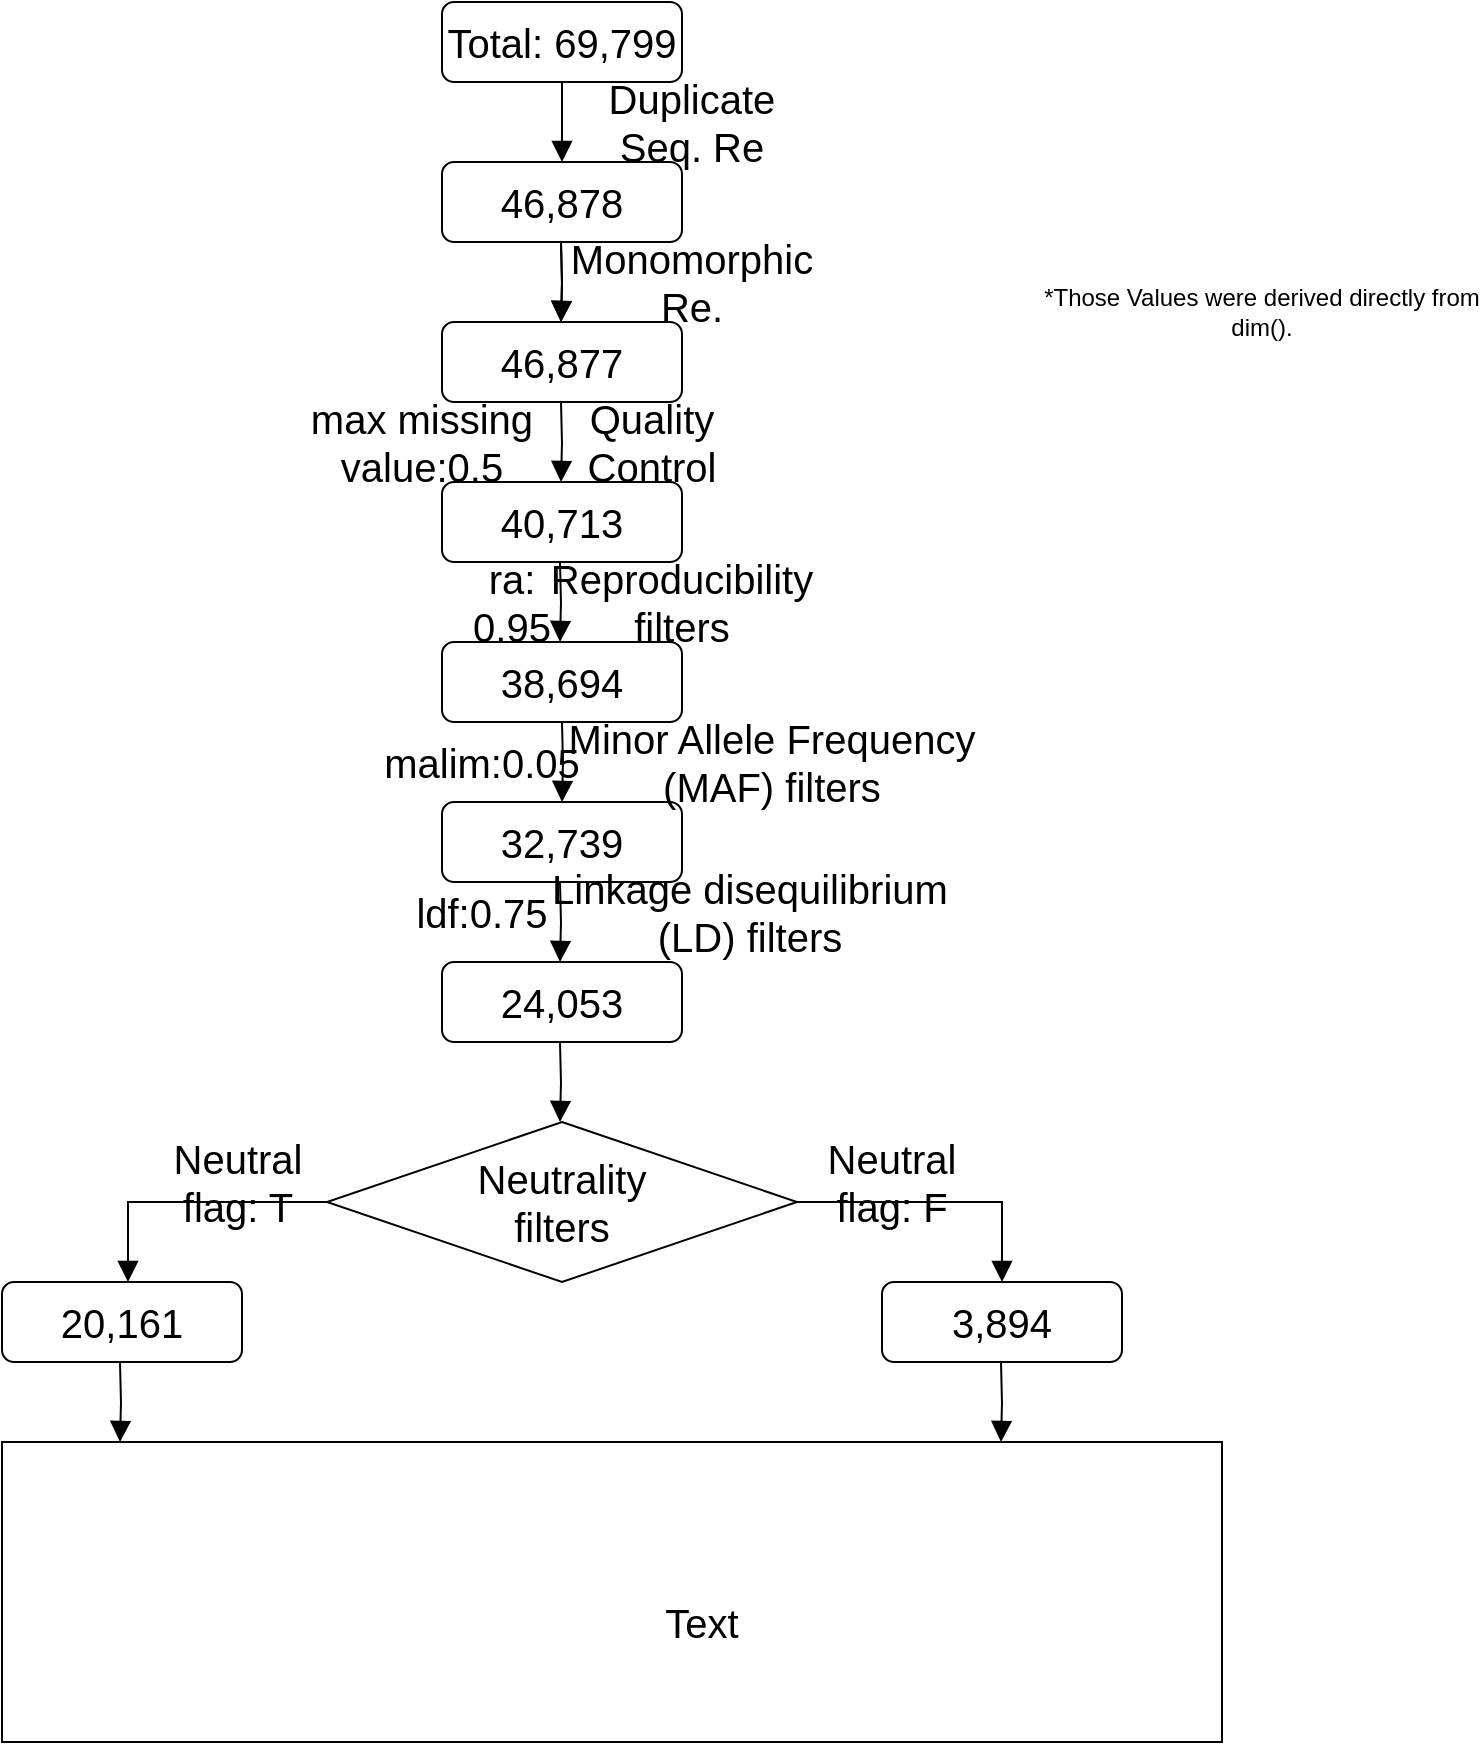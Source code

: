 <mxfile version="13.9.9" type="device"><diagram id="C5RBs43oDa-KdzZeNtuy" name="Page-1"><mxGraphModel dx="1913" dy="806" grid="1" gridSize="10" guides="1" tooltips="1" connect="1" arrows="1" fold="1" page="1" pageScale="1" pageWidth="827" pageHeight="1169" math="0" shadow="0"><root><mxCell id="WIyWlLk6GJQsqaUBKTNV-0"/><mxCell id="WIyWlLk6GJQsqaUBKTNV-1" parent="WIyWlLk6GJQsqaUBKTNV-0"/><mxCell id="WIyWlLk6GJQsqaUBKTNV-2" value="" style="rounded=0;html=1;jettySize=auto;orthogonalLoop=1;fontSize=20;endArrow=block;endFill=1;endSize=8;strokeWidth=1;shadow=0;labelBackgroundColor=none;edgeStyle=orthogonalEdgeStyle;entryX=0.5;entryY=0;entryDx=0;entryDy=0;" parent="WIyWlLk6GJQsqaUBKTNV-1" source="WIyWlLk6GJQsqaUBKTNV-3" target="4GcOS0wBxFmxk4r2aowV-0" edge="1"><mxGeometry relative="1" as="geometry"><mxPoint x="220" y="170" as="targetPoint"/></mxGeometry></mxCell><mxCell id="WIyWlLk6GJQsqaUBKTNV-3" value="Total: 69,799" style="rounded=1;whiteSpace=wrap;html=1;fontSize=20;glass=0;strokeWidth=1;shadow=0;" parent="WIyWlLk6GJQsqaUBKTNV-1" vertex="1"><mxGeometry x="160" y="80" width="120" height="40" as="geometry"/></mxCell><mxCell id="WIyWlLk6GJQsqaUBKTNV-11" value="46,877" style="rounded=1;whiteSpace=wrap;html=1;fontSize=20;glass=0;strokeWidth=1;shadow=0;" parent="WIyWlLk6GJQsqaUBKTNV-1" vertex="1"><mxGeometry x="160" y="240" width="120" height="40" as="geometry"/></mxCell><mxCell id="4GcOS0wBxFmxk4r2aowV-0" value="46,878" style="rounded=1;whiteSpace=wrap;html=1;strokeWidth=1;fontSize=20;" parent="WIyWlLk6GJQsqaUBKTNV-1" vertex="1"><mxGeometry x="160" y="160" width="120" height="40" as="geometry"/></mxCell><mxCell id="4GcOS0wBxFmxk4r2aowV-1" value="Duplicate Seq. Re" style="text;html=1;strokeColor=none;fillColor=none;align=center;verticalAlign=middle;whiteSpace=wrap;rounded=0;strokeWidth=1;fontSize=20;" parent="WIyWlLk6GJQsqaUBKTNV-1" vertex="1"><mxGeometry x="230" y="130" width="110" height="20" as="geometry"/></mxCell><mxCell id="4GcOS0wBxFmxk4r2aowV-8" value="" style="rounded=0;html=1;jettySize=auto;orthogonalLoop=1;fontSize=20;endArrow=block;endFill=1;endSize=8;strokeWidth=1;shadow=0;labelBackgroundColor=none;edgeStyle=orthogonalEdgeStyle;entryX=0.5;entryY=0;entryDx=0;entryDy=0;" parent="WIyWlLk6GJQsqaUBKTNV-1" edge="1"><mxGeometry relative="1" as="geometry"><mxPoint x="219.5" y="200" as="sourcePoint"/><mxPoint x="219.5" y="240" as="targetPoint"/></mxGeometry></mxCell><mxCell id="4GcOS0wBxFmxk4r2aowV-10" value="Monomorphic Re." style="text;html=1;strokeColor=none;fillColor=none;align=center;verticalAlign=middle;whiteSpace=wrap;rounded=0;strokeWidth=1;fontSize=20;" parent="WIyWlLk6GJQsqaUBKTNV-1" vertex="1"><mxGeometry x="230" y="210" width="110" height="20" as="geometry"/></mxCell><mxCell id="4GcOS0wBxFmxk4r2aowV-12" value="" style="rounded=0;html=1;jettySize=auto;orthogonalLoop=1;fontSize=20;endArrow=block;endFill=1;endSize=8;strokeWidth=1;shadow=0;labelBackgroundColor=none;edgeStyle=orthogonalEdgeStyle;entryX=0.5;entryY=0;entryDx=0;entryDy=0;" parent="WIyWlLk6GJQsqaUBKTNV-1" edge="1"><mxGeometry relative="1" as="geometry"><mxPoint x="219.5" y="200" as="sourcePoint"/><mxPoint x="219.5" y="240" as="targetPoint"/></mxGeometry></mxCell><mxCell id="4GcOS0wBxFmxk4r2aowV-13" value="" style="rounded=0;html=1;jettySize=auto;orthogonalLoop=1;fontSize=20;endArrow=block;endFill=1;endSize=8;strokeWidth=1;shadow=0;labelBackgroundColor=none;edgeStyle=orthogonalEdgeStyle;entryX=0.5;entryY=0;entryDx=0;entryDy=0;" parent="WIyWlLk6GJQsqaUBKTNV-1" edge="1"><mxGeometry relative="1" as="geometry"><mxPoint x="219.5" y="280" as="sourcePoint"/><mxPoint x="219.5" y="320" as="targetPoint"/></mxGeometry></mxCell><mxCell id="4GcOS0wBxFmxk4r2aowV-15" value="" style="rounded=0;html=1;jettySize=auto;orthogonalLoop=1;fontSize=20;endArrow=block;endFill=1;endSize=8;strokeWidth=1;shadow=0;labelBackgroundColor=none;edgeStyle=orthogonalEdgeStyle;entryX=0.5;entryY=0;entryDx=0;entryDy=0;" parent="WIyWlLk6GJQsqaUBKTNV-1" edge="1"><mxGeometry relative="1" as="geometry"><mxPoint x="219" y="360" as="sourcePoint"/><mxPoint x="219" y="400" as="targetPoint"/></mxGeometry></mxCell><mxCell id="4GcOS0wBxFmxk4r2aowV-16" value="" style="rounded=0;html=1;jettySize=auto;orthogonalLoop=1;fontSize=20;endArrow=block;endFill=1;endSize=8;strokeWidth=1;shadow=0;labelBackgroundColor=none;edgeStyle=orthogonalEdgeStyle;" parent="WIyWlLk6GJQsqaUBKTNV-1" edge="1"><mxGeometry relative="1" as="geometry"><mxPoint x="220" y="440" as="sourcePoint"/><mxPoint x="220" y="480" as="targetPoint"/></mxGeometry></mxCell><mxCell id="4GcOS0wBxFmxk4r2aowV-17" value="" style="rounded=0;html=1;jettySize=auto;orthogonalLoop=1;fontSize=20;endArrow=block;endFill=1;endSize=8;strokeWidth=1;shadow=0;labelBackgroundColor=none;edgeStyle=orthogonalEdgeStyle;entryX=0.5;entryY=0;entryDx=0;entryDy=0;" parent="WIyWlLk6GJQsqaUBKTNV-1" edge="1"><mxGeometry relative="1" as="geometry"><mxPoint x="219" y="520" as="sourcePoint"/><mxPoint x="219" y="560" as="targetPoint"/></mxGeometry></mxCell><mxCell id="4GcOS0wBxFmxk4r2aowV-18" value="" style="rounded=0;html=1;jettySize=auto;orthogonalLoop=1;fontSize=20;endArrow=block;endFill=1;endSize=8;strokeWidth=1;shadow=0;labelBackgroundColor=none;edgeStyle=orthogonalEdgeStyle;entryX=0.5;entryY=0;entryDx=0;entryDy=0;" parent="WIyWlLk6GJQsqaUBKTNV-1" edge="1"><mxGeometry relative="1" as="geometry"><mxPoint x="219" y="600" as="sourcePoint"/><mxPoint x="219" y="640" as="targetPoint"/></mxGeometry></mxCell><mxCell id="4GcOS0wBxFmxk4r2aowV-19" value="40,713" style="rounded=1;whiteSpace=wrap;html=1;fontSize=20;glass=0;strokeWidth=1;shadow=0;" parent="WIyWlLk6GJQsqaUBKTNV-1" vertex="1"><mxGeometry x="160" y="320" width="120" height="40" as="geometry"/></mxCell><mxCell id="4GcOS0wBxFmxk4r2aowV-20" value="Quality Control" style="text;html=1;strokeColor=none;fillColor=none;align=center;verticalAlign=middle;whiteSpace=wrap;rounded=0;strokeWidth=1;fontSize=20;" parent="WIyWlLk6GJQsqaUBKTNV-1" vertex="1"><mxGeometry x="210" y="290" width="110" height="20" as="geometry"/></mxCell><mxCell id="4GcOS0wBxFmxk4r2aowV-21" value="" style="rhombus;whiteSpace=wrap;html=1;strokeWidth=1;fontSize=20;" parent="WIyWlLk6GJQsqaUBKTNV-1" vertex="1"><mxGeometry x="102.5" y="640" width="235" height="80" as="geometry"/></mxCell><mxCell id="4GcOS0wBxFmxk4r2aowV-22" value="max missing value:0.5" style="text;html=1;strokeColor=none;fillColor=none;align=center;verticalAlign=middle;whiteSpace=wrap;rounded=0;strokeWidth=1;fontSize=20;" parent="WIyWlLk6GJQsqaUBKTNV-1" vertex="1"><mxGeometry x="80" y="290" width="140" height="20" as="geometry"/></mxCell><mxCell id="4GcOS0wBxFmxk4r2aowV-24" value="Reproducibility filters" style="text;html=1;strokeColor=none;fillColor=none;align=center;verticalAlign=middle;whiteSpace=wrap;rounded=0;strokeWidth=1;fontSize=20;" parent="WIyWlLk6GJQsqaUBKTNV-1" vertex="1"><mxGeometry x="220" y="370" width="120" height="20" as="geometry"/></mxCell><mxCell id="4GcOS0wBxFmxk4r2aowV-25" value="ra: 0.95" style="text;html=1;strokeColor=none;fillColor=none;align=center;verticalAlign=middle;whiteSpace=wrap;rounded=0;strokeWidth=1;fontSize=20;" parent="WIyWlLk6GJQsqaUBKTNV-1" vertex="1"><mxGeometry x="170" y="370" width="50" height="20" as="geometry"/></mxCell><mxCell id="4GcOS0wBxFmxk4r2aowV-26" value="38,694" style="rounded=1;whiteSpace=wrap;html=1;fontSize=20;glass=0;strokeWidth=1;shadow=0;" parent="WIyWlLk6GJQsqaUBKTNV-1" vertex="1"><mxGeometry x="160" y="400" width="120" height="40" as="geometry"/></mxCell><mxCell id="4GcOS0wBxFmxk4r2aowV-27" value="32,739" style="rounded=1;whiteSpace=wrap;html=1;fontSize=20;glass=0;strokeWidth=1;shadow=0;" parent="WIyWlLk6GJQsqaUBKTNV-1" vertex="1"><mxGeometry x="160" y="480" width="120" height="40" as="geometry"/></mxCell><mxCell id="4GcOS0wBxFmxk4r2aowV-28" value="Minor Allele Frequency (MAF) filters" style="text;html=1;strokeColor=none;fillColor=none;align=center;verticalAlign=middle;whiteSpace=wrap;rounded=0;strokeWidth=1;fontSize=20;" parent="WIyWlLk6GJQsqaUBKTNV-1" vertex="1"><mxGeometry x="220" y="450" width="210" height="20" as="geometry"/></mxCell><mxCell id="4GcOS0wBxFmxk4r2aowV-29" value="malim:0.05" style="text;html=1;strokeColor=none;fillColor=none;align=center;verticalAlign=middle;whiteSpace=wrap;rounded=0;strokeWidth=1;fontSize=20;" parent="WIyWlLk6GJQsqaUBKTNV-1" vertex="1"><mxGeometry x="140" y="450" width="80" height="20" as="geometry"/></mxCell><mxCell id="4GcOS0wBxFmxk4r2aowV-30" value="" style="rounded=0;html=1;jettySize=auto;orthogonalLoop=1;fontSize=20;endArrow=block;endFill=1;endSize=8;strokeWidth=1;shadow=0;labelBackgroundColor=none;edgeStyle=orthogonalEdgeStyle;" parent="WIyWlLk6GJQsqaUBKTNV-1" edge="1"><mxGeometry relative="1" as="geometry"><mxPoint x="102.5" y="680" as="sourcePoint"/><mxPoint x="3" y="720" as="targetPoint"/><Array as="points"><mxPoint x="3" y="680"/></Array></mxGeometry></mxCell><mxCell id="4GcOS0wBxFmxk4r2aowV-32" value="" style="rounded=0;html=1;jettySize=auto;orthogonalLoop=1;fontSize=20;endArrow=block;endFill=1;endSize=8;strokeWidth=1;shadow=0;labelBackgroundColor=none;edgeStyle=orthogonalEdgeStyle;" parent="WIyWlLk6GJQsqaUBKTNV-1" source="4GcOS0wBxFmxk4r2aowV-21" edge="1"><mxGeometry relative="1" as="geometry"><mxPoint x="450" y="720" as="sourcePoint"/><mxPoint x="440" y="720" as="targetPoint"/><Array as="points"><mxPoint x="440" y="680"/></Array></mxGeometry></mxCell><mxCell id="4GcOS0wBxFmxk4r2aowV-33" value="" style="rounded=0;html=1;jettySize=auto;orthogonalLoop=1;fontSize=20;endArrow=block;endFill=1;endSize=8;strokeWidth=1;shadow=0;labelBackgroundColor=none;edgeStyle=orthogonalEdgeStyle;entryX=0.5;entryY=0;entryDx=0;entryDy=0;" parent="WIyWlLk6GJQsqaUBKTNV-1" edge="1"><mxGeometry relative="1" as="geometry"><mxPoint x="439.5" y="760" as="sourcePoint"/><mxPoint x="439.5" y="800" as="targetPoint"/></mxGeometry></mxCell><mxCell id="4GcOS0wBxFmxk4r2aowV-34" value="" style="rounded=0;html=1;jettySize=auto;orthogonalLoop=1;fontSize=20;endArrow=block;endFill=1;endSize=8;strokeWidth=1;shadow=0;labelBackgroundColor=none;edgeStyle=orthogonalEdgeStyle;entryX=0.5;entryY=0;entryDx=0;entryDy=0;" parent="WIyWlLk6GJQsqaUBKTNV-1" edge="1"><mxGeometry relative="1" as="geometry"><mxPoint x="-1" y="760" as="sourcePoint"/><mxPoint x="-1" y="800" as="targetPoint"/></mxGeometry></mxCell><mxCell id="4GcOS0wBxFmxk4r2aowV-35" value="Linkage disequilibrium (LD) filters" style="text;html=1;strokeColor=none;fillColor=none;align=center;verticalAlign=middle;whiteSpace=wrap;rounded=0;strokeWidth=1;fontSize=20;" parent="WIyWlLk6GJQsqaUBKTNV-1" vertex="1"><mxGeometry x="214" y="510" width="200" height="50" as="geometry"/></mxCell><mxCell id="4GcOS0wBxFmxk4r2aowV-36" value="24,053" style="rounded=1;whiteSpace=wrap;html=1;fontSize=20;glass=0;strokeWidth=1;shadow=0;" parent="WIyWlLk6GJQsqaUBKTNV-1" vertex="1"><mxGeometry x="160" y="560" width="120" height="40" as="geometry"/></mxCell><mxCell id="4GcOS0wBxFmxk4r2aowV-37" value="ldf:0.75" style="text;html=1;strokeColor=none;fillColor=none;align=center;verticalAlign=middle;whiteSpace=wrap;rounded=0;strokeWidth=1;fontSize=20;" parent="WIyWlLk6GJQsqaUBKTNV-1" vertex="1"><mxGeometry x="140" y="525" width="80" height="20" as="geometry"/></mxCell><mxCell id="4GcOS0wBxFmxk4r2aowV-41" value="Neutrality filters" style="text;html=1;strokeColor=none;fillColor=none;align=center;verticalAlign=middle;whiteSpace=wrap;rounded=0;strokeWidth=1;fontSize=20;" parent="WIyWlLk6GJQsqaUBKTNV-1" vertex="1"><mxGeometry x="165" y="665" width="110" height="30" as="geometry"/></mxCell><mxCell id="4GcOS0wBxFmxk4r2aowV-42" value="Neutral flag: T" style="text;html=1;strokeColor=none;fillColor=none;align=center;verticalAlign=middle;whiteSpace=wrap;rounded=0;strokeWidth=1;fontSize=20;" parent="WIyWlLk6GJQsqaUBKTNV-1" vertex="1"><mxGeometry x="12.5" y="660" width="90" height="20" as="geometry"/></mxCell><mxCell id="4GcOS0wBxFmxk4r2aowV-44" value="Neutral flag: F" style="text;html=1;strokeColor=none;fillColor=none;align=center;verticalAlign=middle;whiteSpace=wrap;rounded=0;strokeWidth=1;fontSize=20;" parent="WIyWlLk6GJQsqaUBKTNV-1" vertex="1"><mxGeometry x="340" y="660" width="90" height="20" as="geometry"/></mxCell><mxCell id="4GcOS0wBxFmxk4r2aowV-46" value="20,161" style="rounded=1;whiteSpace=wrap;html=1;fontSize=20;glass=0;strokeWidth=1;shadow=0;" parent="WIyWlLk6GJQsqaUBKTNV-1" vertex="1"><mxGeometry x="-60" y="720" width="120" height="40" as="geometry"/></mxCell><mxCell id="4GcOS0wBxFmxk4r2aowV-47" value="3,894" style="rounded=1;whiteSpace=wrap;html=1;fontSize=20;glass=0;strokeWidth=1;shadow=0;" parent="WIyWlLk6GJQsqaUBKTNV-1" vertex="1"><mxGeometry x="380" y="720" width="120" height="40" as="geometry"/></mxCell><mxCell id="4GcOS0wBxFmxk4r2aowV-48" value="*Those Values were derived directly from dim()." style="text;html=1;strokeColor=none;fillColor=none;align=center;verticalAlign=middle;whiteSpace=wrap;rounded=0;" parent="WIyWlLk6GJQsqaUBKTNV-1" vertex="1"><mxGeometry x="460" y="180" width="220" height="110" as="geometry"/></mxCell><mxCell id="rJ5G2RexqToDLK7kHRLA-0" value="" style="rounded=0;whiteSpace=wrap;html=1;strokeWidth=1;fontSize=20;" vertex="1" parent="WIyWlLk6GJQsqaUBKTNV-1"><mxGeometry x="-60" y="800" width="610" height="150" as="geometry"/></mxCell><mxCell id="rJ5G2RexqToDLK7kHRLA-1" value="Text" style="text;html=1;strokeColor=none;fillColor=none;align=center;verticalAlign=middle;whiteSpace=wrap;rounded=0;fontSize=20;" vertex="1" parent="WIyWlLk6GJQsqaUBKTNV-1"><mxGeometry x="110" y="860" width="360" height="60" as="geometry"/></mxCell></root></mxGraphModel></diagram></mxfile>